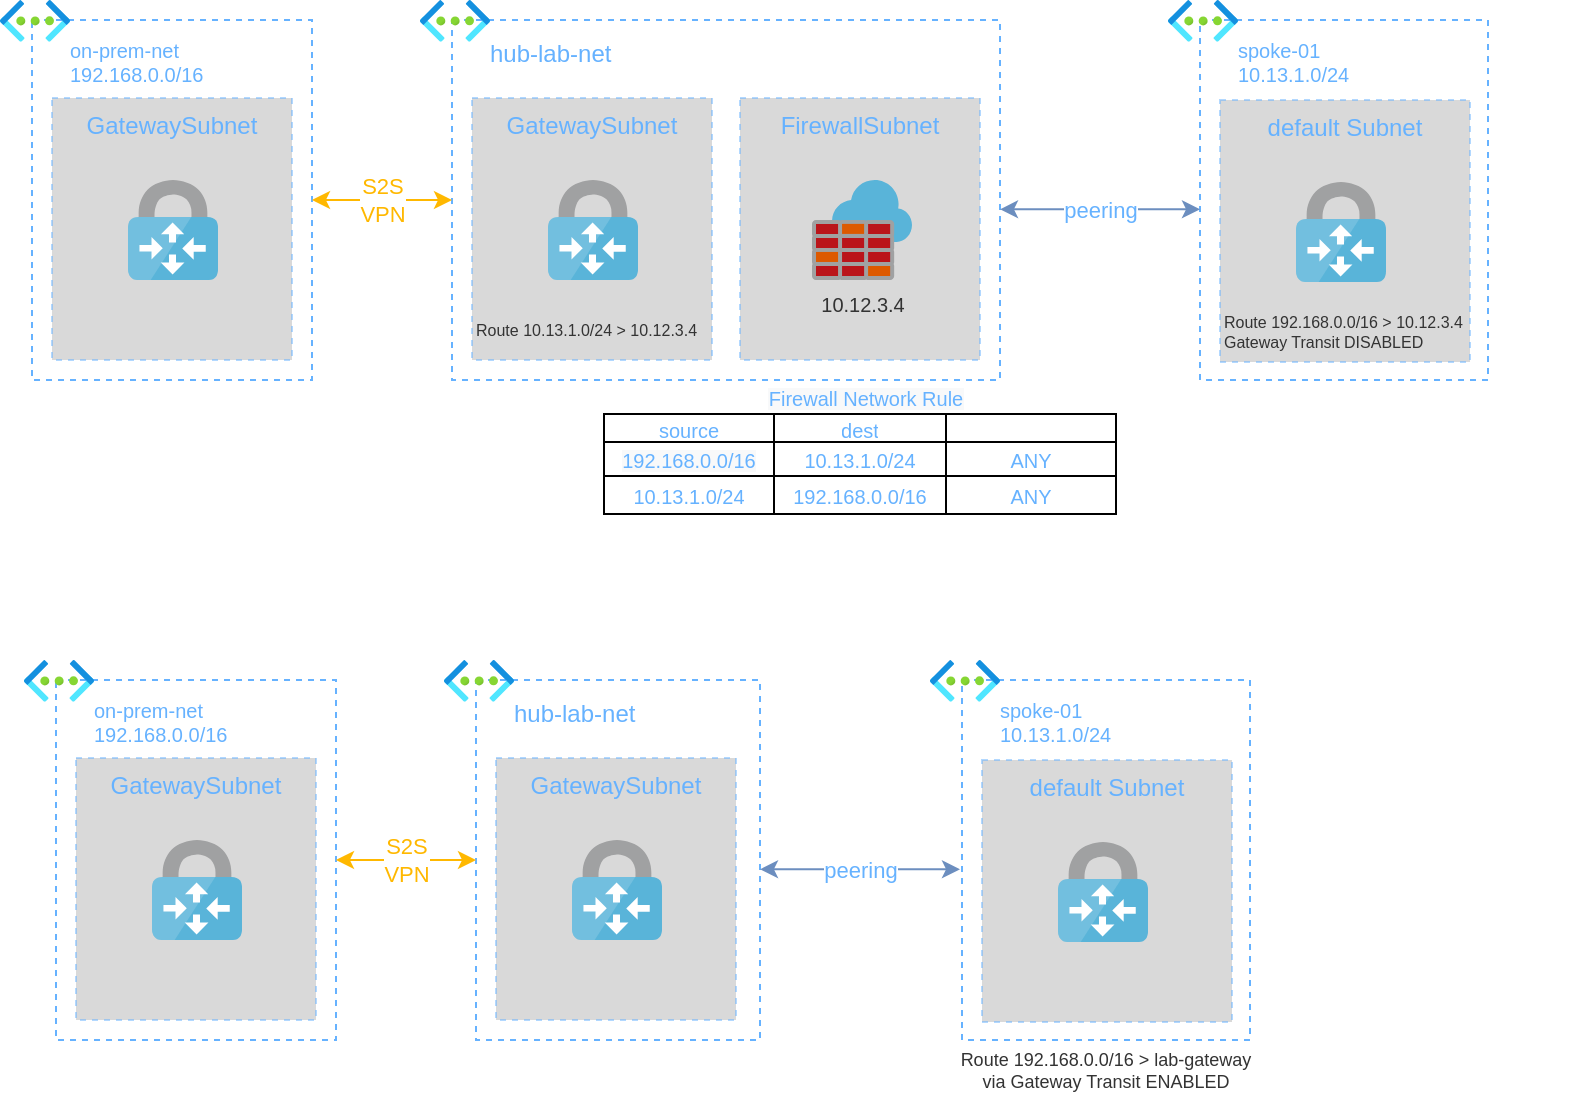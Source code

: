 <mxfile version="16.5.1" type="device"><diagram id="XEqlPr2Dh8AWdDsXafGU" name="Page-1"><mxGraphModel dx="1422" dy="977" grid="1" gridSize="10" guides="1" tooltips="1" connect="1" arrows="1" fold="1" page="1" pageScale="1" pageWidth="827" pageHeight="1169" math="0" shadow="0"><root><mxCell id="0"/><mxCell id="1" parent="0"/><mxCell id="q5TfupzP_GXn3ltbcN6V-25" value="Route 192.168.0.0/16 &amp;gt; lab-gateway&lt;br style=&quot;font-size: 9px;&quot;&gt;via Gateway Transit ENABLED" style="text;html=1;strokeColor=none;fillColor=none;align=center;verticalAlign=middle;whiteSpace=wrap;rounded=0;fontColor=#333333;fontSize=9;" parent="1" vertex="1"><mxGeometry x="503" y="1120" width="160" height="30" as="geometry"/></mxCell><mxCell id="q5TfupzP_GXn3ltbcN6V-26" value="on-prem-net&lt;br style=&quot;font-size: 10px;&quot;&gt;192.168.0.0/16" style="rounded=0;whiteSpace=wrap;html=1;fillColor=none;dashed=1;align=left;verticalAlign=top;strokeColor=#66B2FF;fontColor=#66B2FF;spacingTop=3;spacingLeft=17;fontSize=10;" parent="1" vertex="1"><mxGeometry x="46" y="610" width="140" height="180" as="geometry"/></mxCell><mxCell id="q5TfupzP_GXn3ltbcN6V-27" value="GatewaySubnet" style="rounded=0;whiteSpace=wrap;html=1;dashed=1;fontColor=#66B2FF;strokeColor=#66B2FF;fillColor=#B3B3B3;opacity=50;verticalAlign=top;" parent="1" vertex="1"><mxGeometry x="56" y="649" width="120" height="131" as="geometry"/></mxCell><mxCell id="q5TfupzP_GXn3ltbcN6V-28" value="" style="aspect=fixed;html=1;points=[];align=center;image;fontSize=12;image=img/lib/azure2/networking/Virtual_Networks.svg;dashed=1;labelBackgroundColor=none;fontColor=#333333;strokeColor=#66B2FF;fillColor=#B3B3B3;" parent="1" vertex="1"><mxGeometry x="30" y="600" width="35" height="20.9" as="geometry"/></mxCell><mxCell id="q5TfupzP_GXn3ltbcN6V-29" value="" style="sketch=0;aspect=fixed;html=1;points=[];align=center;image;fontSize=12;image=img/lib/mscae/VPN_Gateway.svg;" parent="1" vertex="1"><mxGeometry x="94" y="690" width="45" height="50" as="geometry"/></mxCell><mxCell id="q5TfupzP_GXn3ltbcN6V-30" value="hub-lab-net" style="rounded=0;whiteSpace=wrap;html=1;fillColor=none;dashed=1;align=left;verticalAlign=top;strokeColor=#66B2FF;fontColor=#66B2FF;spacingTop=3;spacingLeft=17;" parent="1" vertex="1"><mxGeometry x="256" y="610" width="274" height="180" as="geometry"/></mxCell><mxCell id="q5TfupzP_GXn3ltbcN6V-31" value="GatewaySubnet" style="rounded=0;whiteSpace=wrap;html=1;dashed=1;fontColor=#66B2FF;strokeColor=#66B2FF;fillColor=#B3B3B3;opacity=50;verticalAlign=top;" parent="1" vertex="1"><mxGeometry x="266" y="649" width="120" height="131" as="geometry"/></mxCell><mxCell id="q5TfupzP_GXn3ltbcN6V-32" value="" style="aspect=fixed;html=1;points=[];align=center;image;fontSize=12;image=img/lib/azure2/networking/Virtual_Networks.svg;dashed=1;labelBackgroundColor=none;fontColor=#333333;strokeColor=#66B2FF;fillColor=#B3B3B3;" parent="1" vertex="1"><mxGeometry x="240" y="600" width="35" height="20.9" as="geometry"/></mxCell><mxCell id="q5TfupzP_GXn3ltbcN6V-33" value="" style="sketch=0;aspect=fixed;html=1;points=[];align=center;image;fontSize=12;image=img/lib/mscae/VPN_Gateway.svg;" parent="1" vertex="1"><mxGeometry x="304" y="690" width="45" height="50" as="geometry"/></mxCell><mxCell id="q5TfupzP_GXn3ltbcN6V-34" value="spoke-01&lt;br style=&quot;font-size: 10px;&quot;&gt;10.13.1.0/24" style="rounded=0;whiteSpace=wrap;html=1;fillColor=none;dashed=1;align=left;verticalAlign=top;strokeColor=#66B2FF;fontColor=#66B2FF;spacingTop=3;spacingLeft=17;fontSize=10;" parent="1" vertex="1"><mxGeometry x="630" y="610" width="144" height="180" as="geometry"/></mxCell><mxCell id="q5TfupzP_GXn3ltbcN6V-35" value="default Subnet&lt;br&gt;" style="rounded=0;whiteSpace=wrap;html=1;dashed=1;fontColor=#66B2FF;strokeColor=#66B2FF;fillColor=#B3B3B3;opacity=50;verticalAlign=top;" parent="1" vertex="1"><mxGeometry x="640" y="650" width="125" height="131" as="geometry"/></mxCell><mxCell id="q5TfupzP_GXn3ltbcN6V-36" value="" style="aspect=fixed;html=1;points=[];align=center;image;fontSize=12;image=img/lib/azure2/networking/Virtual_Networks.svg;dashed=1;labelBackgroundColor=none;fontColor=#333333;strokeColor=#66B2FF;fillColor=#B3B3B3;" parent="1" vertex="1"><mxGeometry x="614" y="600" width="35" height="20.9" as="geometry"/></mxCell><mxCell id="q5TfupzP_GXn3ltbcN6V-37" value="" style="sketch=0;aspect=fixed;html=1;points=[];align=center;image;fontSize=12;image=img/lib/mscae/VPN_Gateway.svg;" parent="1" vertex="1"><mxGeometry x="678" y="691" width="45" height="50" as="geometry"/></mxCell><mxCell id="q5TfupzP_GXn3ltbcN6V-38" value="S2S&lt;br&gt;VPN" style="endArrow=classic;startArrow=classic;html=1;rounded=0;fontColor=#FFB800;strokeColor=#FFB800;entryX=0;entryY=0.5;entryDx=0;entryDy=0;exitX=1;exitY=0.5;exitDx=0;exitDy=0;" parent="1" source="q5TfupzP_GXn3ltbcN6V-26" target="q5TfupzP_GXn3ltbcN6V-30" edge="1"><mxGeometry width="50" height="50" relative="1" as="geometry"><mxPoint x="240" y="1000" as="sourcePoint"/><mxPoint x="290" y="950" as="targetPoint"/></mxGeometry></mxCell><mxCell id="q5TfupzP_GXn3ltbcN6V-40" value="FirewallSubnet" style="rounded=0;whiteSpace=wrap;html=1;dashed=1;fontColor=#66B2FF;strokeColor=#66B2FF;fillColor=#B3B3B3;opacity=50;verticalAlign=top;" parent="1" vertex="1"><mxGeometry x="400" y="649" width="120" height="131" as="geometry"/></mxCell><mxCell id="q5TfupzP_GXn3ltbcN6V-41" value="10.12.3.4" style="sketch=0;aspect=fixed;html=1;points=[];align=center;image;fontSize=10;image=img/lib/mscae/Azure_Firewall.svg;fontColor=#333333;labelBackgroundColor=none;" parent="1" vertex="1"><mxGeometry x="436" y="690" width="50" height="50" as="geometry"/></mxCell><mxCell id="q5TfupzP_GXn3ltbcN6V-42" value="Route 192.168.0.0/16 &amp;gt; 10.12.3.4&lt;br style=&quot;font-size: 8px;&quot;&gt;&lt;div style=&quot;font-size: 8px;&quot;&gt;&lt;span style=&quot;font-size: 8px;&quot;&gt;Gateway Transit DISABLED&lt;/span&gt;&lt;/div&gt;" style="text;html=1;strokeColor=none;fillColor=none;align=left;verticalAlign=middle;whiteSpace=wrap;rounded=0;fontColor=#333333;fontSize=8;" parent="1" vertex="1"><mxGeometry x="640" y="751" width="180" height="30" as="geometry"/></mxCell><mxCell id="q5TfupzP_GXn3ltbcN6V-43" value="Route 10.13.1.0/24 &amp;gt; 10.12.3.4" style="text;html=1;strokeColor=none;fillColor=none;align=left;verticalAlign=middle;whiteSpace=wrap;rounded=0;fontColor=#333333;fontSize=8;" parent="1" vertex="1"><mxGeometry x="266" y="750" width="135" height="30" as="geometry"/></mxCell><mxCell id="q5TfupzP_GXn3ltbcN6V-46" value="peering" style="endArrow=classic;startArrow=classic;html=1;rounded=0;fontColor=#66B2FF;strokeColor=#6c8ebf;entryX=0;entryY=0.5;entryDx=0;entryDy=0;exitX=1;exitY=0.5;exitDx=0;exitDy=0;fillColor=#dae8fc;" parent="1" edge="1"><mxGeometry width="50" height="50" relative="1" as="geometry"><mxPoint x="530" y="704.66" as="sourcePoint"/><mxPoint x="630" y="704.66" as="targetPoint"/></mxGeometry></mxCell><mxCell id="q5TfupzP_GXn3ltbcN6V-48" value="" style="shape=table;html=1;whiteSpace=wrap;startSize=0;container=1;collapsible=0;childLayout=tableLayout;labelBackgroundColor=none;fontSize=10;fontColor=#66B2FF;" parent="1" vertex="1"><mxGeometry x="332" y="807" width="256" height="50" as="geometry"/></mxCell><mxCell id="q5TfupzP_GXn3ltbcN6V-49" value="" style="shape=tableRow;horizontal=0;startSize=0;swimlaneHead=0;swimlaneBody=0;top=0;left=0;bottom=0;right=0;collapsible=0;dropTarget=0;fillColor=none;points=[[0,0.5],[1,0.5]];portConstraint=eastwest;labelBackgroundColor=none;fontSize=10;fontColor=#66B2FF;" parent="q5TfupzP_GXn3ltbcN6V-48" vertex="1"><mxGeometry width="256" height="14" as="geometry"/></mxCell><mxCell id="q5TfupzP_GXn3ltbcN6V-50" value="source" style="shape=partialRectangle;html=1;whiteSpace=wrap;connectable=0;fillColor=none;top=0;left=0;bottom=0;right=0;overflow=hidden;labelBackgroundColor=none;fontSize=10;fontColor=#66B2FF;" parent="q5TfupzP_GXn3ltbcN6V-49" vertex="1"><mxGeometry width="85" height="14" as="geometry"><mxRectangle width="85" height="14" as="alternateBounds"/></mxGeometry></mxCell><mxCell id="q5TfupzP_GXn3ltbcN6V-51" value="dest" style="shape=partialRectangle;html=1;whiteSpace=wrap;connectable=0;fillColor=none;top=0;left=0;bottom=0;right=0;overflow=hidden;labelBackgroundColor=none;fontSize=10;fontColor=#66B2FF;" parent="q5TfupzP_GXn3ltbcN6V-49" vertex="1"><mxGeometry x="85" width="86" height="14" as="geometry"><mxRectangle width="86" height="14" as="alternateBounds"/></mxGeometry></mxCell><mxCell id="q5TfupzP_GXn3ltbcN6V-52" value="" style="shape=partialRectangle;html=1;whiteSpace=wrap;connectable=0;fillColor=none;top=0;left=0;bottom=0;right=0;overflow=hidden;labelBackgroundColor=none;fontSize=10;fontColor=#66B2FF;" parent="q5TfupzP_GXn3ltbcN6V-49" vertex="1"><mxGeometry x="171" width="85" height="14" as="geometry"><mxRectangle width="85" height="14" as="alternateBounds"/></mxGeometry></mxCell><mxCell id="q5TfupzP_GXn3ltbcN6V-53" value="" style="shape=tableRow;horizontal=0;startSize=0;swimlaneHead=0;swimlaneBody=0;top=0;left=0;bottom=0;right=0;collapsible=0;dropTarget=0;fillColor=none;points=[[0,0.5],[1,0.5]];portConstraint=eastwest;labelBackgroundColor=none;fontSize=10;fontColor=#66B2FF;" parent="q5TfupzP_GXn3ltbcN6V-48" vertex="1"><mxGeometry y="14" width="256" height="17" as="geometry"/></mxCell><mxCell id="q5TfupzP_GXn3ltbcN6V-54" value="&lt;span style=&quot;color: rgb(102 , 178 , 255) ; font-family: &amp;#34;helvetica&amp;#34; ; font-size: 10px ; font-style: normal ; font-weight: 400 ; letter-spacing: normal ; text-align: center ; text-indent: 0px ; text-transform: none ; word-spacing: 0px ; background-color: rgb(248 , 249 , 250) ; display: inline ; float: none&quot;&gt;192.168.0.0/16&lt;/span&gt;" style="shape=partialRectangle;html=1;whiteSpace=wrap;connectable=0;fillColor=none;top=0;left=0;bottom=0;right=0;overflow=hidden;labelBackgroundColor=none;fontSize=10;fontColor=#66B2FF;" parent="q5TfupzP_GXn3ltbcN6V-53" vertex="1"><mxGeometry width="85" height="17" as="geometry"><mxRectangle width="85" height="17" as="alternateBounds"/></mxGeometry></mxCell><mxCell id="q5TfupzP_GXn3ltbcN6V-55" value="&lt;span&gt;10.13.1.0/24&lt;/span&gt;" style="shape=partialRectangle;html=1;whiteSpace=wrap;connectable=0;fillColor=none;top=0;left=0;bottom=0;right=0;overflow=hidden;labelBackgroundColor=none;fontSize=10;fontColor=#66B2FF;" parent="q5TfupzP_GXn3ltbcN6V-53" vertex="1"><mxGeometry x="85" width="86" height="17" as="geometry"><mxRectangle width="86" height="17" as="alternateBounds"/></mxGeometry></mxCell><mxCell id="q5TfupzP_GXn3ltbcN6V-56" value="ANY" style="shape=partialRectangle;html=1;whiteSpace=wrap;connectable=0;fillColor=none;top=0;left=0;bottom=0;right=0;overflow=hidden;labelBackgroundColor=none;fontSize=10;fontColor=#66B2FF;" parent="q5TfupzP_GXn3ltbcN6V-53" vertex="1"><mxGeometry x="171" width="85" height="17" as="geometry"><mxRectangle width="85" height="17" as="alternateBounds"/></mxGeometry></mxCell><mxCell id="q5TfupzP_GXn3ltbcN6V-57" value="" style="shape=tableRow;horizontal=0;startSize=0;swimlaneHead=0;swimlaneBody=0;top=0;left=0;bottom=0;right=0;collapsible=0;dropTarget=0;fillColor=none;points=[[0,0.5],[1,0.5]];portConstraint=eastwest;labelBackgroundColor=none;fontSize=10;fontColor=#66B2FF;" parent="q5TfupzP_GXn3ltbcN6V-48" vertex="1"><mxGeometry y="31" width="256" height="19" as="geometry"/></mxCell><mxCell id="q5TfupzP_GXn3ltbcN6V-58" value="&lt;span&gt;10.13.1.0/24&lt;/span&gt;" style="shape=partialRectangle;html=1;whiteSpace=wrap;connectable=0;fillColor=none;top=0;left=0;bottom=0;right=0;overflow=hidden;labelBackgroundColor=none;fontSize=10;fontColor=#66B2FF;" parent="q5TfupzP_GXn3ltbcN6V-57" vertex="1"><mxGeometry width="85" height="19" as="geometry"><mxRectangle width="85" height="19" as="alternateBounds"/></mxGeometry></mxCell><mxCell id="q5TfupzP_GXn3ltbcN6V-59" value="&lt;span style=&quot;font-family: &amp;#34;helvetica&amp;#34;&quot;&gt;192.168.0.0/16&lt;/span&gt;" style="shape=partialRectangle;html=1;whiteSpace=wrap;connectable=0;fillColor=none;top=0;left=0;bottom=0;right=0;overflow=hidden;labelBackgroundColor=none;fontSize=10;fontColor=#66B2FF;" parent="q5TfupzP_GXn3ltbcN6V-57" vertex="1"><mxGeometry x="85" width="86" height="19" as="geometry"><mxRectangle width="86" height="19" as="alternateBounds"/></mxGeometry></mxCell><mxCell id="q5TfupzP_GXn3ltbcN6V-60" value="ANY" style="shape=partialRectangle;html=1;whiteSpace=wrap;connectable=0;fillColor=none;top=0;left=0;bottom=0;right=0;overflow=hidden;pointerEvents=1;labelBackgroundColor=none;fontSize=10;fontColor=#66B2FF;" parent="q5TfupzP_GXn3ltbcN6V-57" vertex="1"><mxGeometry x="171" width="85" height="19" as="geometry"><mxRectangle width="85" height="19" as="alternateBounds"/></mxGeometry></mxCell><mxCell id="q5TfupzP_GXn3ltbcN6V-61" value="&lt;span style=&quot;color: rgb(102 , 178 , 255) ; font-family: &amp;#34;helvetica&amp;#34; ; font-size: 10px ; font-style: normal ; font-weight: 400 ; letter-spacing: normal ; text-align: center ; text-indent: 0px ; text-transform: none ; word-spacing: 0px ; background-color: rgb(248 , 249 , 250) ; display: inline ; float: none&quot;&gt;Firewall Network Rule&lt;/span&gt;" style="shape=partialRectangle;html=1;whiteSpace=wrap;connectable=0;fillColor=none;top=0;left=0;bottom=0;right=0;overflow=hidden;labelBackgroundColor=none;fontSize=10;fontColor=#66B2FF;" parent="1" vertex="1"><mxGeometry x="406" y="790" width="114" height="17" as="geometry"><mxRectangle width="85" height="17" as="alternateBounds"/></mxGeometry></mxCell><mxCell id="q5TfupzP_GXn3ltbcN6V-63" value="on-prem-net&lt;br style=&quot;font-size: 10px;&quot;&gt;192.168.0.0/16" style="rounded=0;whiteSpace=wrap;html=1;fillColor=none;dashed=1;align=left;verticalAlign=top;strokeColor=#66B2FF;fontColor=#66B2FF;spacingTop=3;spacingLeft=17;fontSize=10;" parent="1" vertex="1"><mxGeometry x="58" y="940" width="140" height="180" as="geometry"/></mxCell><mxCell id="q5TfupzP_GXn3ltbcN6V-64" value="GatewaySubnet" style="rounded=0;whiteSpace=wrap;html=1;dashed=1;fontColor=#66B2FF;strokeColor=#66B2FF;fillColor=#B3B3B3;opacity=50;verticalAlign=top;" parent="1" vertex="1"><mxGeometry x="68" y="979" width="120" height="131" as="geometry"/></mxCell><mxCell id="q5TfupzP_GXn3ltbcN6V-65" value="" style="aspect=fixed;html=1;points=[];align=center;image;fontSize=12;image=img/lib/azure2/networking/Virtual_Networks.svg;dashed=1;labelBackgroundColor=none;fontColor=#333333;strokeColor=#66B2FF;fillColor=#B3B3B3;" parent="1" vertex="1"><mxGeometry x="42" y="930" width="35" height="20.9" as="geometry"/></mxCell><mxCell id="q5TfupzP_GXn3ltbcN6V-66" value="" style="sketch=0;aspect=fixed;html=1;points=[];align=center;image;fontSize=12;image=img/lib/mscae/VPN_Gateway.svg;" parent="1" vertex="1"><mxGeometry x="106" y="1020" width="45" height="50" as="geometry"/></mxCell><mxCell id="q5TfupzP_GXn3ltbcN6V-67" value="hub-lab-net" style="rounded=0;whiteSpace=wrap;html=1;fillColor=none;dashed=1;align=left;verticalAlign=top;strokeColor=#66B2FF;fontColor=#66B2FF;spacingTop=3;spacingLeft=17;" parent="1" vertex="1"><mxGeometry x="268" y="940" width="142" height="180" as="geometry"/></mxCell><mxCell id="q5TfupzP_GXn3ltbcN6V-68" value="GatewaySubnet" style="rounded=0;whiteSpace=wrap;html=1;dashed=1;fontColor=#66B2FF;strokeColor=#66B2FF;fillColor=#B3B3B3;opacity=50;verticalAlign=top;" parent="1" vertex="1"><mxGeometry x="278" y="979" width="120" height="131" as="geometry"/></mxCell><mxCell id="q5TfupzP_GXn3ltbcN6V-69" value="" style="aspect=fixed;html=1;points=[];align=center;image;fontSize=12;image=img/lib/azure2/networking/Virtual_Networks.svg;dashed=1;labelBackgroundColor=none;fontColor=#333333;strokeColor=#66B2FF;fillColor=#B3B3B3;" parent="1" vertex="1"><mxGeometry x="252" y="930" width="35" height="20.9" as="geometry"/></mxCell><mxCell id="q5TfupzP_GXn3ltbcN6V-70" value="" style="sketch=0;aspect=fixed;html=1;points=[];align=center;image;fontSize=12;image=img/lib/mscae/VPN_Gateway.svg;" parent="1" vertex="1"><mxGeometry x="316" y="1020" width="45" height="50" as="geometry"/></mxCell><mxCell id="q5TfupzP_GXn3ltbcN6V-71" value="spoke-01&lt;br style=&quot;font-size: 10px;&quot;&gt;10.13.1.0/24" style="rounded=0;whiteSpace=wrap;html=1;fillColor=none;dashed=1;align=left;verticalAlign=top;strokeColor=#66B2FF;fontColor=#66B2FF;spacingTop=3;spacingLeft=17;fontSize=10;" parent="1" vertex="1"><mxGeometry x="511" y="940" width="144" height="180" as="geometry"/></mxCell><mxCell id="q5TfupzP_GXn3ltbcN6V-72" value="default Subnet&lt;br&gt;" style="rounded=0;whiteSpace=wrap;html=1;dashed=1;fontColor=#66B2FF;strokeColor=#66B2FF;fillColor=#B3B3B3;opacity=50;verticalAlign=top;" parent="1" vertex="1"><mxGeometry x="521" y="980" width="125" height="131" as="geometry"/></mxCell><mxCell id="q5TfupzP_GXn3ltbcN6V-73" value="" style="aspect=fixed;html=1;points=[];align=center;image;fontSize=12;image=img/lib/azure2/networking/Virtual_Networks.svg;dashed=1;labelBackgroundColor=none;fontColor=#333333;strokeColor=#66B2FF;fillColor=#B3B3B3;" parent="1" vertex="1"><mxGeometry x="495" y="930" width="35" height="20.9" as="geometry"/></mxCell><mxCell id="q5TfupzP_GXn3ltbcN6V-74" value="" style="sketch=0;aspect=fixed;html=1;points=[];align=center;image;fontSize=12;image=img/lib/mscae/VPN_Gateway.svg;" parent="1" vertex="1"><mxGeometry x="559" y="1021" width="45" height="50" as="geometry"/></mxCell><mxCell id="q5TfupzP_GXn3ltbcN6V-75" value="S2S&lt;br&gt;VPN" style="endArrow=classic;startArrow=classic;html=1;rounded=0;fontColor=#FFB800;strokeColor=#FFB800;entryX=0;entryY=0.5;entryDx=0;entryDy=0;exitX=1;exitY=0.5;exitDx=0;exitDy=0;" parent="1" source="q5TfupzP_GXn3ltbcN6V-63" target="q5TfupzP_GXn3ltbcN6V-67" edge="1"><mxGeometry width="50" height="50" relative="1" as="geometry"><mxPoint x="252" y="1330" as="sourcePoint"/><mxPoint x="302" y="1280" as="targetPoint"/></mxGeometry></mxCell><mxCell id="q5TfupzP_GXn3ltbcN6V-79" value="peering" style="endArrow=classic;startArrow=classic;html=1;rounded=0;fontColor=#66B2FF;strokeColor=#6c8ebf;entryX=0;entryY=0.5;entryDx=0;entryDy=0;exitX=1;exitY=0.5;exitDx=0;exitDy=0;fillColor=#dae8fc;" parent="1" edge="1"><mxGeometry width="50" height="50" relative="1" as="geometry"><mxPoint x="410" y="1034.66" as="sourcePoint"/><mxPoint x="510" y="1034.66" as="targetPoint"/></mxGeometry></mxCell></root></mxGraphModel></diagram></mxfile>